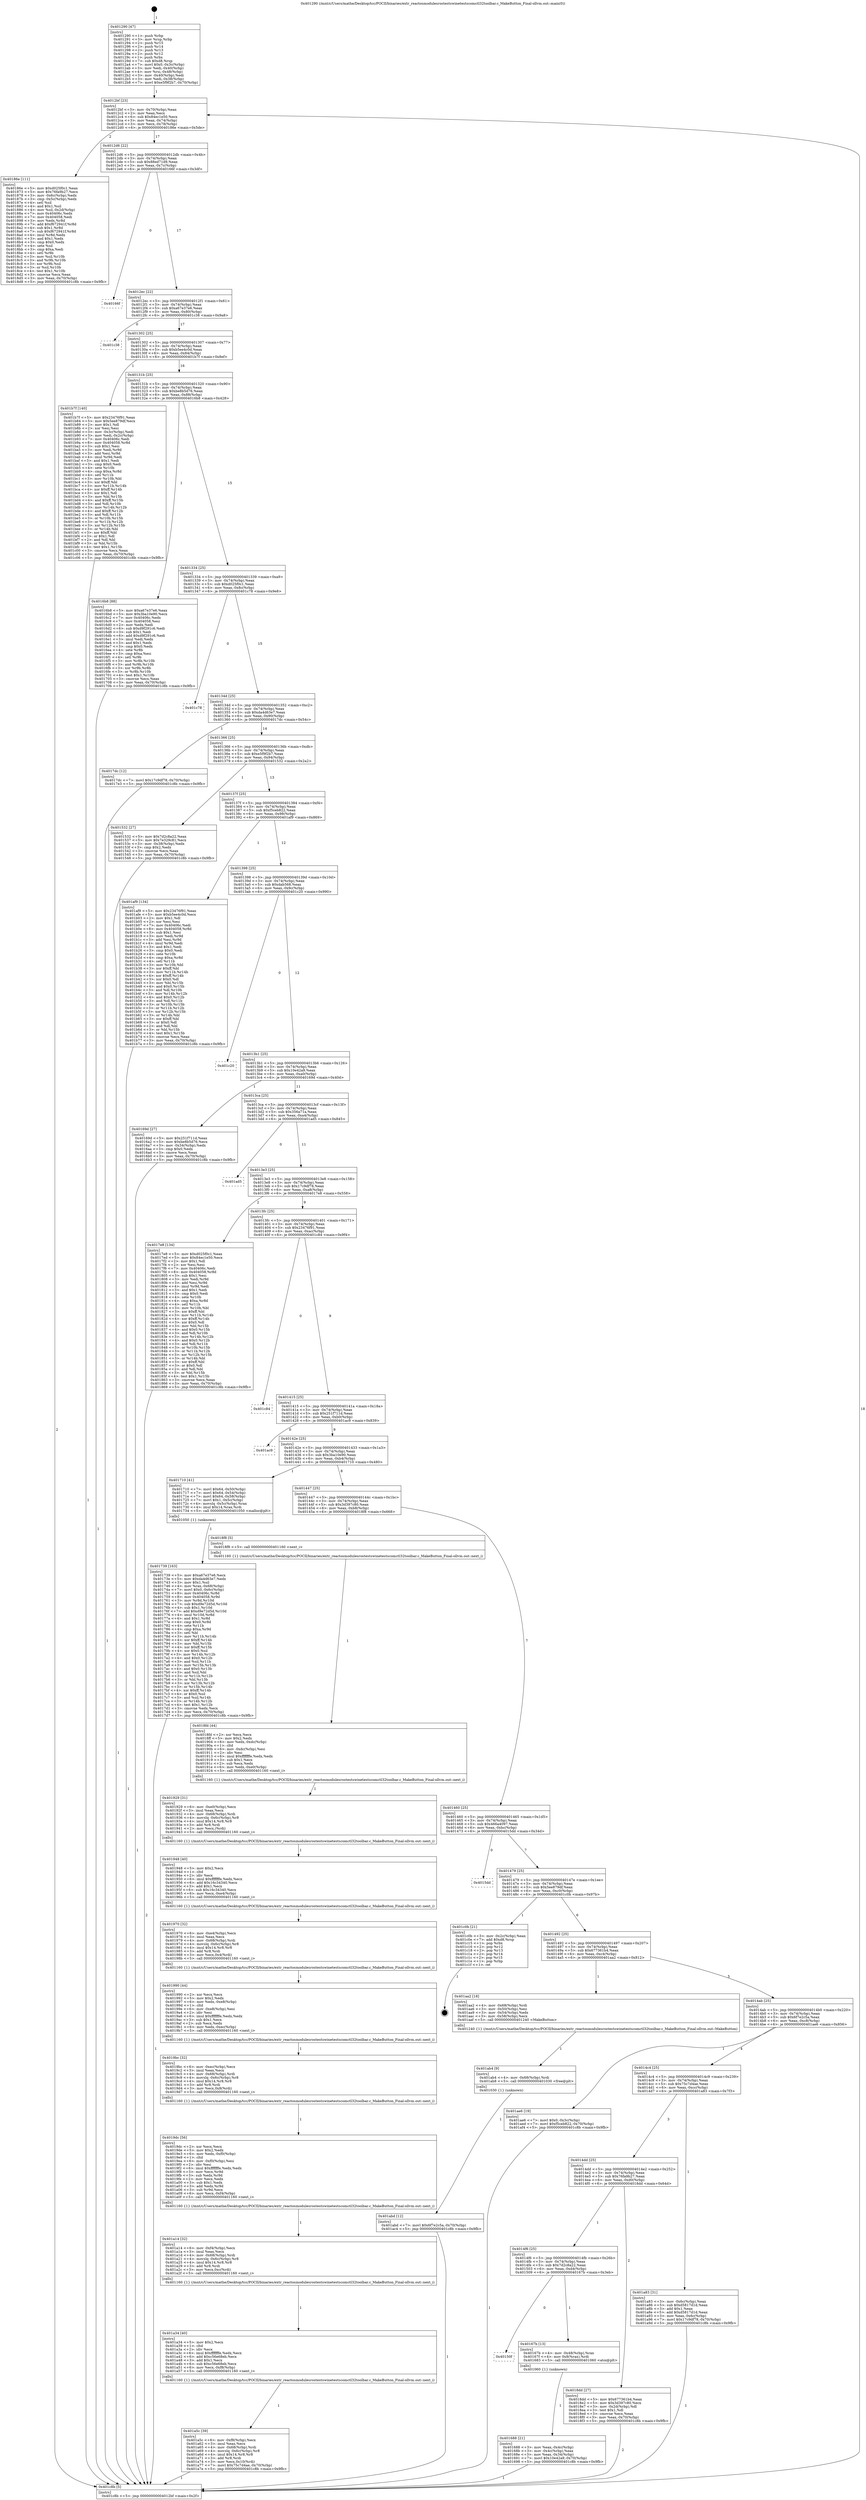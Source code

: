 digraph "0x401290" {
  label = "0x401290 (/mnt/c/Users/mathe/Desktop/tcc/POCII/binaries/extr_reactosmodulesrostestswinetestscomctl32toolbar.c_MakeButton_Final-ollvm.out::main(0))"
  labelloc = "t"
  node[shape=record]

  Entry [label="",width=0.3,height=0.3,shape=circle,fillcolor=black,style=filled]
  "0x4012bf" [label="{
     0x4012bf [23]\l
     | [instrs]\l
     &nbsp;&nbsp;0x4012bf \<+3\>: mov -0x70(%rbp),%eax\l
     &nbsp;&nbsp;0x4012c2 \<+2\>: mov %eax,%ecx\l
     &nbsp;&nbsp;0x4012c4 \<+6\>: sub $0x84ec1e50,%ecx\l
     &nbsp;&nbsp;0x4012ca \<+3\>: mov %eax,-0x74(%rbp)\l
     &nbsp;&nbsp;0x4012cd \<+3\>: mov %ecx,-0x78(%rbp)\l
     &nbsp;&nbsp;0x4012d0 \<+6\>: je 000000000040186e \<main+0x5de\>\l
  }"]
  "0x40186e" [label="{
     0x40186e [111]\l
     | [instrs]\l
     &nbsp;&nbsp;0x40186e \<+5\>: mov $0xd025f0c1,%eax\l
     &nbsp;&nbsp;0x401873 \<+5\>: mov $0x76fa9b27,%ecx\l
     &nbsp;&nbsp;0x401878 \<+3\>: mov -0x6c(%rbp),%edx\l
     &nbsp;&nbsp;0x40187b \<+3\>: cmp -0x5c(%rbp),%edx\l
     &nbsp;&nbsp;0x40187e \<+4\>: setl %sil\l
     &nbsp;&nbsp;0x401882 \<+4\>: and $0x1,%sil\l
     &nbsp;&nbsp;0x401886 \<+4\>: mov %sil,-0x2d(%rbp)\l
     &nbsp;&nbsp;0x40188a \<+7\>: mov 0x40406c,%edx\l
     &nbsp;&nbsp;0x401891 \<+7\>: mov 0x404058,%edi\l
     &nbsp;&nbsp;0x401898 \<+3\>: mov %edx,%r8d\l
     &nbsp;&nbsp;0x40189b \<+7\>: add $0xf672941f,%r8d\l
     &nbsp;&nbsp;0x4018a2 \<+4\>: sub $0x1,%r8d\l
     &nbsp;&nbsp;0x4018a6 \<+7\>: sub $0xf672941f,%r8d\l
     &nbsp;&nbsp;0x4018ad \<+4\>: imul %r8d,%edx\l
     &nbsp;&nbsp;0x4018b1 \<+3\>: and $0x1,%edx\l
     &nbsp;&nbsp;0x4018b4 \<+3\>: cmp $0x0,%edx\l
     &nbsp;&nbsp;0x4018b7 \<+4\>: sete %sil\l
     &nbsp;&nbsp;0x4018bb \<+3\>: cmp $0xa,%edi\l
     &nbsp;&nbsp;0x4018be \<+4\>: setl %r9b\l
     &nbsp;&nbsp;0x4018c2 \<+3\>: mov %sil,%r10b\l
     &nbsp;&nbsp;0x4018c5 \<+3\>: and %r9b,%r10b\l
     &nbsp;&nbsp;0x4018c8 \<+3\>: xor %r9b,%sil\l
     &nbsp;&nbsp;0x4018cb \<+3\>: or %sil,%r10b\l
     &nbsp;&nbsp;0x4018ce \<+4\>: test $0x1,%r10b\l
     &nbsp;&nbsp;0x4018d2 \<+3\>: cmovne %ecx,%eax\l
     &nbsp;&nbsp;0x4018d5 \<+3\>: mov %eax,-0x70(%rbp)\l
     &nbsp;&nbsp;0x4018d8 \<+5\>: jmp 0000000000401c8b \<main+0x9fb\>\l
  }"]
  "0x4012d6" [label="{
     0x4012d6 [22]\l
     | [instrs]\l
     &nbsp;&nbsp;0x4012d6 \<+5\>: jmp 00000000004012db \<main+0x4b\>\l
     &nbsp;&nbsp;0x4012db \<+3\>: mov -0x74(%rbp),%eax\l
     &nbsp;&nbsp;0x4012de \<+5\>: sub $0x88ed71d9,%eax\l
     &nbsp;&nbsp;0x4012e3 \<+3\>: mov %eax,-0x7c(%rbp)\l
     &nbsp;&nbsp;0x4012e6 \<+6\>: je 000000000040166f \<main+0x3df\>\l
  }"]
  Exit [label="",width=0.3,height=0.3,shape=circle,fillcolor=black,style=filled,peripheries=2]
  "0x40166f" [label="{
     0x40166f\l
  }", style=dashed]
  "0x4012ec" [label="{
     0x4012ec [22]\l
     | [instrs]\l
     &nbsp;&nbsp;0x4012ec \<+5\>: jmp 00000000004012f1 \<main+0x61\>\l
     &nbsp;&nbsp;0x4012f1 \<+3\>: mov -0x74(%rbp),%eax\l
     &nbsp;&nbsp;0x4012f4 \<+5\>: sub $0xa67e37e6,%eax\l
     &nbsp;&nbsp;0x4012f9 \<+3\>: mov %eax,-0x80(%rbp)\l
     &nbsp;&nbsp;0x4012fc \<+6\>: je 0000000000401c38 \<main+0x9a8\>\l
  }"]
  "0x401abd" [label="{
     0x401abd [12]\l
     | [instrs]\l
     &nbsp;&nbsp;0x401abd \<+7\>: movl $0x6f7e2c5a,-0x70(%rbp)\l
     &nbsp;&nbsp;0x401ac4 \<+5\>: jmp 0000000000401c8b \<main+0x9fb\>\l
  }"]
  "0x401c38" [label="{
     0x401c38\l
  }", style=dashed]
  "0x401302" [label="{
     0x401302 [25]\l
     | [instrs]\l
     &nbsp;&nbsp;0x401302 \<+5\>: jmp 0000000000401307 \<main+0x77\>\l
     &nbsp;&nbsp;0x401307 \<+3\>: mov -0x74(%rbp),%eax\l
     &nbsp;&nbsp;0x40130a \<+5\>: sub $0xb5ee4c0d,%eax\l
     &nbsp;&nbsp;0x40130f \<+6\>: mov %eax,-0x84(%rbp)\l
     &nbsp;&nbsp;0x401315 \<+6\>: je 0000000000401b7f \<main+0x8ef\>\l
  }"]
  "0x401ab4" [label="{
     0x401ab4 [9]\l
     | [instrs]\l
     &nbsp;&nbsp;0x401ab4 \<+4\>: mov -0x68(%rbp),%rdi\l
     &nbsp;&nbsp;0x401ab8 \<+5\>: call 0000000000401030 \<free@plt\>\l
     | [calls]\l
     &nbsp;&nbsp;0x401030 \{1\} (unknown)\l
  }"]
  "0x401b7f" [label="{
     0x401b7f [140]\l
     | [instrs]\l
     &nbsp;&nbsp;0x401b7f \<+5\>: mov $0x23476f91,%eax\l
     &nbsp;&nbsp;0x401b84 \<+5\>: mov $0x5ee879df,%ecx\l
     &nbsp;&nbsp;0x401b89 \<+2\>: mov $0x1,%dl\l
     &nbsp;&nbsp;0x401b8b \<+2\>: xor %esi,%esi\l
     &nbsp;&nbsp;0x401b8d \<+3\>: mov -0x3c(%rbp),%edi\l
     &nbsp;&nbsp;0x401b90 \<+3\>: mov %edi,-0x2c(%rbp)\l
     &nbsp;&nbsp;0x401b93 \<+7\>: mov 0x40406c,%edi\l
     &nbsp;&nbsp;0x401b9a \<+8\>: mov 0x404058,%r8d\l
     &nbsp;&nbsp;0x401ba2 \<+3\>: sub $0x1,%esi\l
     &nbsp;&nbsp;0x401ba5 \<+3\>: mov %edi,%r9d\l
     &nbsp;&nbsp;0x401ba8 \<+3\>: add %esi,%r9d\l
     &nbsp;&nbsp;0x401bab \<+4\>: imul %r9d,%edi\l
     &nbsp;&nbsp;0x401baf \<+3\>: and $0x1,%edi\l
     &nbsp;&nbsp;0x401bb2 \<+3\>: cmp $0x0,%edi\l
     &nbsp;&nbsp;0x401bb5 \<+4\>: sete %r10b\l
     &nbsp;&nbsp;0x401bb9 \<+4\>: cmp $0xa,%r8d\l
     &nbsp;&nbsp;0x401bbd \<+4\>: setl %r11b\l
     &nbsp;&nbsp;0x401bc1 \<+3\>: mov %r10b,%bl\l
     &nbsp;&nbsp;0x401bc4 \<+3\>: xor $0xff,%bl\l
     &nbsp;&nbsp;0x401bc7 \<+3\>: mov %r11b,%r14b\l
     &nbsp;&nbsp;0x401bca \<+4\>: xor $0xff,%r14b\l
     &nbsp;&nbsp;0x401bce \<+3\>: xor $0x1,%dl\l
     &nbsp;&nbsp;0x401bd1 \<+3\>: mov %bl,%r15b\l
     &nbsp;&nbsp;0x401bd4 \<+4\>: and $0xff,%r15b\l
     &nbsp;&nbsp;0x401bd8 \<+3\>: and %dl,%r10b\l
     &nbsp;&nbsp;0x401bdb \<+3\>: mov %r14b,%r12b\l
     &nbsp;&nbsp;0x401bde \<+4\>: and $0xff,%r12b\l
     &nbsp;&nbsp;0x401be2 \<+3\>: and %dl,%r11b\l
     &nbsp;&nbsp;0x401be5 \<+3\>: or %r10b,%r15b\l
     &nbsp;&nbsp;0x401be8 \<+3\>: or %r11b,%r12b\l
     &nbsp;&nbsp;0x401beb \<+3\>: xor %r12b,%r15b\l
     &nbsp;&nbsp;0x401bee \<+3\>: or %r14b,%bl\l
     &nbsp;&nbsp;0x401bf1 \<+3\>: xor $0xff,%bl\l
     &nbsp;&nbsp;0x401bf4 \<+3\>: or $0x1,%dl\l
     &nbsp;&nbsp;0x401bf7 \<+2\>: and %dl,%bl\l
     &nbsp;&nbsp;0x401bf9 \<+3\>: or %bl,%r15b\l
     &nbsp;&nbsp;0x401bfc \<+4\>: test $0x1,%r15b\l
     &nbsp;&nbsp;0x401c00 \<+3\>: cmovne %ecx,%eax\l
     &nbsp;&nbsp;0x401c03 \<+3\>: mov %eax,-0x70(%rbp)\l
     &nbsp;&nbsp;0x401c06 \<+5\>: jmp 0000000000401c8b \<main+0x9fb\>\l
  }"]
  "0x40131b" [label="{
     0x40131b [25]\l
     | [instrs]\l
     &nbsp;&nbsp;0x40131b \<+5\>: jmp 0000000000401320 \<main+0x90\>\l
     &nbsp;&nbsp;0x401320 \<+3\>: mov -0x74(%rbp),%eax\l
     &nbsp;&nbsp;0x401323 \<+5\>: sub $0xbe8b5d76,%eax\l
     &nbsp;&nbsp;0x401328 \<+6\>: mov %eax,-0x88(%rbp)\l
     &nbsp;&nbsp;0x40132e \<+6\>: je 00000000004016b8 \<main+0x428\>\l
  }"]
  "0x401a5c" [label="{
     0x401a5c [39]\l
     | [instrs]\l
     &nbsp;&nbsp;0x401a5c \<+6\>: mov -0xf8(%rbp),%ecx\l
     &nbsp;&nbsp;0x401a62 \<+3\>: imul %eax,%ecx\l
     &nbsp;&nbsp;0x401a65 \<+4\>: mov -0x68(%rbp),%rdi\l
     &nbsp;&nbsp;0x401a69 \<+4\>: movslq -0x6c(%rbp),%r8\l
     &nbsp;&nbsp;0x401a6d \<+4\>: imul $0x14,%r8,%r8\l
     &nbsp;&nbsp;0x401a71 \<+3\>: add %r8,%rdi\l
     &nbsp;&nbsp;0x401a74 \<+3\>: mov %ecx,0x10(%rdi)\l
     &nbsp;&nbsp;0x401a77 \<+7\>: movl $0x75c7d4ae,-0x70(%rbp)\l
     &nbsp;&nbsp;0x401a7e \<+5\>: jmp 0000000000401c8b \<main+0x9fb\>\l
  }"]
  "0x4016b8" [label="{
     0x4016b8 [88]\l
     | [instrs]\l
     &nbsp;&nbsp;0x4016b8 \<+5\>: mov $0xa67e37e6,%eax\l
     &nbsp;&nbsp;0x4016bd \<+5\>: mov $0x3ba10e90,%ecx\l
     &nbsp;&nbsp;0x4016c2 \<+7\>: mov 0x40406c,%edx\l
     &nbsp;&nbsp;0x4016c9 \<+7\>: mov 0x404058,%esi\l
     &nbsp;&nbsp;0x4016d0 \<+2\>: mov %edx,%edi\l
     &nbsp;&nbsp;0x4016d2 \<+6\>: sub $0xd9f291c6,%edi\l
     &nbsp;&nbsp;0x4016d8 \<+3\>: sub $0x1,%edi\l
     &nbsp;&nbsp;0x4016db \<+6\>: add $0xd9f291c6,%edi\l
     &nbsp;&nbsp;0x4016e1 \<+3\>: imul %edi,%edx\l
     &nbsp;&nbsp;0x4016e4 \<+3\>: and $0x1,%edx\l
     &nbsp;&nbsp;0x4016e7 \<+3\>: cmp $0x0,%edx\l
     &nbsp;&nbsp;0x4016ea \<+4\>: sete %r8b\l
     &nbsp;&nbsp;0x4016ee \<+3\>: cmp $0xa,%esi\l
     &nbsp;&nbsp;0x4016f1 \<+4\>: setl %r9b\l
     &nbsp;&nbsp;0x4016f5 \<+3\>: mov %r8b,%r10b\l
     &nbsp;&nbsp;0x4016f8 \<+3\>: and %r9b,%r10b\l
     &nbsp;&nbsp;0x4016fb \<+3\>: xor %r9b,%r8b\l
     &nbsp;&nbsp;0x4016fe \<+3\>: or %r8b,%r10b\l
     &nbsp;&nbsp;0x401701 \<+4\>: test $0x1,%r10b\l
     &nbsp;&nbsp;0x401705 \<+3\>: cmovne %ecx,%eax\l
     &nbsp;&nbsp;0x401708 \<+3\>: mov %eax,-0x70(%rbp)\l
     &nbsp;&nbsp;0x40170b \<+5\>: jmp 0000000000401c8b \<main+0x9fb\>\l
  }"]
  "0x401334" [label="{
     0x401334 [25]\l
     | [instrs]\l
     &nbsp;&nbsp;0x401334 \<+5\>: jmp 0000000000401339 \<main+0xa9\>\l
     &nbsp;&nbsp;0x401339 \<+3\>: mov -0x74(%rbp),%eax\l
     &nbsp;&nbsp;0x40133c \<+5\>: sub $0xd025f0c1,%eax\l
     &nbsp;&nbsp;0x401341 \<+6\>: mov %eax,-0x8c(%rbp)\l
     &nbsp;&nbsp;0x401347 \<+6\>: je 0000000000401c78 \<main+0x9e8\>\l
  }"]
  "0x401a34" [label="{
     0x401a34 [40]\l
     | [instrs]\l
     &nbsp;&nbsp;0x401a34 \<+5\>: mov $0x2,%ecx\l
     &nbsp;&nbsp;0x401a39 \<+1\>: cltd\l
     &nbsp;&nbsp;0x401a3a \<+2\>: idiv %ecx\l
     &nbsp;&nbsp;0x401a3c \<+6\>: imul $0xfffffffe,%edx,%ecx\l
     &nbsp;&nbsp;0x401a42 \<+6\>: add $0xc56e68eb,%ecx\l
     &nbsp;&nbsp;0x401a48 \<+3\>: add $0x1,%ecx\l
     &nbsp;&nbsp;0x401a4b \<+6\>: sub $0xc56e68eb,%ecx\l
     &nbsp;&nbsp;0x401a51 \<+6\>: mov %ecx,-0xf8(%rbp)\l
     &nbsp;&nbsp;0x401a57 \<+5\>: call 0000000000401160 \<next_i\>\l
     | [calls]\l
     &nbsp;&nbsp;0x401160 \{1\} (/mnt/c/Users/mathe/Desktop/tcc/POCII/binaries/extr_reactosmodulesrostestswinetestscomctl32toolbar.c_MakeButton_Final-ollvm.out::next_i)\l
  }"]
  "0x401c78" [label="{
     0x401c78\l
  }", style=dashed]
  "0x40134d" [label="{
     0x40134d [25]\l
     | [instrs]\l
     &nbsp;&nbsp;0x40134d \<+5\>: jmp 0000000000401352 \<main+0xc2\>\l
     &nbsp;&nbsp;0x401352 \<+3\>: mov -0x74(%rbp),%eax\l
     &nbsp;&nbsp;0x401355 \<+5\>: sub $0xda4d63e7,%eax\l
     &nbsp;&nbsp;0x40135a \<+6\>: mov %eax,-0x90(%rbp)\l
     &nbsp;&nbsp;0x401360 \<+6\>: je 00000000004017dc \<main+0x54c\>\l
  }"]
  "0x401a14" [label="{
     0x401a14 [32]\l
     | [instrs]\l
     &nbsp;&nbsp;0x401a14 \<+6\>: mov -0xf4(%rbp),%ecx\l
     &nbsp;&nbsp;0x401a1a \<+3\>: imul %eax,%ecx\l
     &nbsp;&nbsp;0x401a1d \<+4\>: mov -0x68(%rbp),%rdi\l
     &nbsp;&nbsp;0x401a21 \<+4\>: movslq -0x6c(%rbp),%r8\l
     &nbsp;&nbsp;0x401a25 \<+4\>: imul $0x14,%r8,%r8\l
     &nbsp;&nbsp;0x401a29 \<+3\>: add %r8,%rdi\l
     &nbsp;&nbsp;0x401a2c \<+3\>: mov %ecx,0xc(%rdi)\l
     &nbsp;&nbsp;0x401a2f \<+5\>: call 0000000000401160 \<next_i\>\l
     | [calls]\l
     &nbsp;&nbsp;0x401160 \{1\} (/mnt/c/Users/mathe/Desktop/tcc/POCII/binaries/extr_reactosmodulesrostestswinetestscomctl32toolbar.c_MakeButton_Final-ollvm.out::next_i)\l
  }"]
  "0x4017dc" [label="{
     0x4017dc [12]\l
     | [instrs]\l
     &nbsp;&nbsp;0x4017dc \<+7\>: movl $0x17c9df78,-0x70(%rbp)\l
     &nbsp;&nbsp;0x4017e3 \<+5\>: jmp 0000000000401c8b \<main+0x9fb\>\l
  }"]
  "0x401366" [label="{
     0x401366 [25]\l
     | [instrs]\l
     &nbsp;&nbsp;0x401366 \<+5\>: jmp 000000000040136b \<main+0xdb\>\l
     &nbsp;&nbsp;0x40136b \<+3\>: mov -0x74(%rbp),%eax\l
     &nbsp;&nbsp;0x40136e \<+5\>: sub $0xe5f9f2b7,%eax\l
     &nbsp;&nbsp;0x401373 \<+6\>: mov %eax,-0x94(%rbp)\l
     &nbsp;&nbsp;0x401379 \<+6\>: je 0000000000401532 \<main+0x2a2\>\l
  }"]
  "0x4019dc" [label="{
     0x4019dc [56]\l
     | [instrs]\l
     &nbsp;&nbsp;0x4019dc \<+2\>: xor %ecx,%ecx\l
     &nbsp;&nbsp;0x4019de \<+5\>: mov $0x2,%edx\l
     &nbsp;&nbsp;0x4019e3 \<+6\>: mov %edx,-0xf0(%rbp)\l
     &nbsp;&nbsp;0x4019e9 \<+1\>: cltd\l
     &nbsp;&nbsp;0x4019ea \<+6\>: mov -0xf0(%rbp),%esi\l
     &nbsp;&nbsp;0x4019f0 \<+2\>: idiv %esi\l
     &nbsp;&nbsp;0x4019f2 \<+6\>: imul $0xfffffffe,%edx,%edx\l
     &nbsp;&nbsp;0x4019f8 \<+3\>: mov %ecx,%r9d\l
     &nbsp;&nbsp;0x4019fb \<+3\>: sub %edx,%r9d\l
     &nbsp;&nbsp;0x4019fe \<+2\>: mov %ecx,%edx\l
     &nbsp;&nbsp;0x401a00 \<+3\>: sub $0x1,%edx\l
     &nbsp;&nbsp;0x401a03 \<+3\>: add %edx,%r9d\l
     &nbsp;&nbsp;0x401a06 \<+3\>: sub %r9d,%ecx\l
     &nbsp;&nbsp;0x401a09 \<+6\>: mov %ecx,-0xf4(%rbp)\l
     &nbsp;&nbsp;0x401a0f \<+5\>: call 0000000000401160 \<next_i\>\l
     | [calls]\l
     &nbsp;&nbsp;0x401160 \{1\} (/mnt/c/Users/mathe/Desktop/tcc/POCII/binaries/extr_reactosmodulesrostestswinetestscomctl32toolbar.c_MakeButton_Final-ollvm.out::next_i)\l
  }"]
  "0x401532" [label="{
     0x401532 [27]\l
     | [instrs]\l
     &nbsp;&nbsp;0x401532 \<+5\>: mov $0x7d2c8a22,%eax\l
     &nbsp;&nbsp;0x401537 \<+5\>: mov $0x7e329c81,%ecx\l
     &nbsp;&nbsp;0x40153c \<+3\>: mov -0x38(%rbp),%edx\l
     &nbsp;&nbsp;0x40153f \<+3\>: cmp $0x2,%edx\l
     &nbsp;&nbsp;0x401542 \<+3\>: cmovne %ecx,%eax\l
     &nbsp;&nbsp;0x401545 \<+3\>: mov %eax,-0x70(%rbp)\l
     &nbsp;&nbsp;0x401548 \<+5\>: jmp 0000000000401c8b \<main+0x9fb\>\l
  }"]
  "0x40137f" [label="{
     0x40137f [25]\l
     | [instrs]\l
     &nbsp;&nbsp;0x40137f \<+5\>: jmp 0000000000401384 \<main+0xf4\>\l
     &nbsp;&nbsp;0x401384 \<+3\>: mov -0x74(%rbp),%eax\l
     &nbsp;&nbsp;0x401387 \<+5\>: sub $0xf5ceb822,%eax\l
     &nbsp;&nbsp;0x40138c \<+6\>: mov %eax,-0x98(%rbp)\l
     &nbsp;&nbsp;0x401392 \<+6\>: je 0000000000401af9 \<main+0x869\>\l
  }"]
  "0x401c8b" [label="{
     0x401c8b [5]\l
     | [instrs]\l
     &nbsp;&nbsp;0x401c8b \<+5\>: jmp 00000000004012bf \<main+0x2f\>\l
  }"]
  "0x401290" [label="{
     0x401290 [47]\l
     | [instrs]\l
     &nbsp;&nbsp;0x401290 \<+1\>: push %rbp\l
     &nbsp;&nbsp;0x401291 \<+3\>: mov %rsp,%rbp\l
     &nbsp;&nbsp;0x401294 \<+2\>: push %r15\l
     &nbsp;&nbsp;0x401296 \<+2\>: push %r14\l
     &nbsp;&nbsp;0x401298 \<+2\>: push %r13\l
     &nbsp;&nbsp;0x40129a \<+2\>: push %r12\l
     &nbsp;&nbsp;0x40129c \<+1\>: push %rbx\l
     &nbsp;&nbsp;0x40129d \<+7\>: sub $0xd8,%rsp\l
     &nbsp;&nbsp;0x4012a4 \<+7\>: movl $0x0,-0x3c(%rbp)\l
     &nbsp;&nbsp;0x4012ab \<+3\>: mov %edi,-0x40(%rbp)\l
     &nbsp;&nbsp;0x4012ae \<+4\>: mov %rsi,-0x48(%rbp)\l
     &nbsp;&nbsp;0x4012b2 \<+3\>: mov -0x40(%rbp),%edi\l
     &nbsp;&nbsp;0x4012b5 \<+3\>: mov %edi,-0x38(%rbp)\l
     &nbsp;&nbsp;0x4012b8 \<+7\>: movl $0xe5f9f2b7,-0x70(%rbp)\l
  }"]
  "0x4019bc" [label="{
     0x4019bc [32]\l
     | [instrs]\l
     &nbsp;&nbsp;0x4019bc \<+6\>: mov -0xec(%rbp),%ecx\l
     &nbsp;&nbsp;0x4019c2 \<+3\>: imul %eax,%ecx\l
     &nbsp;&nbsp;0x4019c5 \<+4\>: mov -0x68(%rbp),%rdi\l
     &nbsp;&nbsp;0x4019c9 \<+4\>: movslq -0x6c(%rbp),%r8\l
     &nbsp;&nbsp;0x4019cd \<+4\>: imul $0x14,%r8,%r8\l
     &nbsp;&nbsp;0x4019d1 \<+3\>: add %r8,%rdi\l
     &nbsp;&nbsp;0x4019d4 \<+3\>: mov %ecx,0x8(%rdi)\l
     &nbsp;&nbsp;0x4019d7 \<+5\>: call 0000000000401160 \<next_i\>\l
     | [calls]\l
     &nbsp;&nbsp;0x401160 \{1\} (/mnt/c/Users/mathe/Desktop/tcc/POCII/binaries/extr_reactosmodulesrostestswinetestscomctl32toolbar.c_MakeButton_Final-ollvm.out::next_i)\l
  }"]
  "0x401af9" [label="{
     0x401af9 [134]\l
     | [instrs]\l
     &nbsp;&nbsp;0x401af9 \<+5\>: mov $0x23476f91,%eax\l
     &nbsp;&nbsp;0x401afe \<+5\>: mov $0xb5ee4c0d,%ecx\l
     &nbsp;&nbsp;0x401b03 \<+2\>: mov $0x1,%dl\l
     &nbsp;&nbsp;0x401b05 \<+2\>: xor %esi,%esi\l
     &nbsp;&nbsp;0x401b07 \<+7\>: mov 0x40406c,%edi\l
     &nbsp;&nbsp;0x401b0e \<+8\>: mov 0x404058,%r8d\l
     &nbsp;&nbsp;0x401b16 \<+3\>: sub $0x1,%esi\l
     &nbsp;&nbsp;0x401b19 \<+3\>: mov %edi,%r9d\l
     &nbsp;&nbsp;0x401b1c \<+3\>: add %esi,%r9d\l
     &nbsp;&nbsp;0x401b1f \<+4\>: imul %r9d,%edi\l
     &nbsp;&nbsp;0x401b23 \<+3\>: and $0x1,%edi\l
     &nbsp;&nbsp;0x401b26 \<+3\>: cmp $0x0,%edi\l
     &nbsp;&nbsp;0x401b29 \<+4\>: sete %r10b\l
     &nbsp;&nbsp;0x401b2d \<+4\>: cmp $0xa,%r8d\l
     &nbsp;&nbsp;0x401b31 \<+4\>: setl %r11b\l
     &nbsp;&nbsp;0x401b35 \<+3\>: mov %r10b,%bl\l
     &nbsp;&nbsp;0x401b38 \<+3\>: xor $0xff,%bl\l
     &nbsp;&nbsp;0x401b3b \<+3\>: mov %r11b,%r14b\l
     &nbsp;&nbsp;0x401b3e \<+4\>: xor $0xff,%r14b\l
     &nbsp;&nbsp;0x401b42 \<+3\>: xor $0x0,%dl\l
     &nbsp;&nbsp;0x401b45 \<+3\>: mov %bl,%r15b\l
     &nbsp;&nbsp;0x401b48 \<+4\>: and $0x0,%r15b\l
     &nbsp;&nbsp;0x401b4c \<+3\>: and %dl,%r10b\l
     &nbsp;&nbsp;0x401b4f \<+3\>: mov %r14b,%r12b\l
     &nbsp;&nbsp;0x401b52 \<+4\>: and $0x0,%r12b\l
     &nbsp;&nbsp;0x401b56 \<+3\>: and %dl,%r11b\l
     &nbsp;&nbsp;0x401b59 \<+3\>: or %r10b,%r15b\l
     &nbsp;&nbsp;0x401b5c \<+3\>: or %r11b,%r12b\l
     &nbsp;&nbsp;0x401b5f \<+3\>: xor %r12b,%r15b\l
     &nbsp;&nbsp;0x401b62 \<+3\>: or %r14b,%bl\l
     &nbsp;&nbsp;0x401b65 \<+3\>: xor $0xff,%bl\l
     &nbsp;&nbsp;0x401b68 \<+3\>: or $0x0,%dl\l
     &nbsp;&nbsp;0x401b6b \<+2\>: and %dl,%bl\l
     &nbsp;&nbsp;0x401b6d \<+3\>: or %bl,%r15b\l
     &nbsp;&nbsp;0x401b70 \<+4\>: test $0x1,%r15b\l
     &nbsp;&nbsp;0x401b74 \<+3\>: cmovne %ecx,%eax\l
     &nbsp;&nbsp;0x401b77 \<+3\>: mov %eax,-0x70(%rbp)\l
     &nbsp;&nbsp;0x401b7a \<+5\>: jmp 0000000000401c8b \<main+0x9fb\>\l
  }"]
  "0x401398" [label="{
     0x401398 [25]\l
     | [instrs]\l
     &nbsp;&nbsp;0x401398 \<+5\>: jmp 000000000040139d \<main+0x10d\>\l
     &nbsp;&nbsp;0x40139d \<+3\>: mov -0x74(%rbp),%eax\l
     &nbsp;&nbsp;0x4013a0 \<+5\>: sub $0xdab568,%eax\l
     &nbsp;&nbsp;0x4013a5 \<+6\>: mov %eax,-0x9c(%rbp)\l
     &nbsp;&nbsp;0x4013ab \<+6\>: je 0000000000401c20 \<main+0x990\>\l
  }"]
  "0x401990" [label="{
     0x401990 [44]\l
     | [instrs]\l
     &nbsp;&nbsp;0x401990 \<+2\>: xor %ecx,%ecx\l
     &nbsp;&nbsp;0x401992 \<+5\>: mov $0x2,%edx\l
     &nbsp;&nbsp;0x401997 \<+6\>: mov %edx,-0xe8(%rbp)\l
     &nbsp;&nbsp;0x40199d \<+1\>: cltd\l
     &nbsp;&nbsp;0x40199e \<+6\>: mov -0xe8(%rbp),%esi\l
     &nbsp;&nbsp;0x4019a4 \<+2\>: idiv %esi\l
     &nbsp;&nbsp;0x4019a6 \<+6\>: imul $0xfffffffe,%edx,%edx\l
     &nbsp;&nbsp;0x4019ac \<+3\>: sub $0x1,%ecx\l
     &nbsp;&nbsp;0x4019af \<+2\>: sub %ecx,%edx\l
     &nbsp;&nbsp;0x4019b1 \<+6\>: mov %edx,-0xec(%rbp)\l
     &nbsp;&nbsp;0x4019b7 \<+5\>: call 0000000000401160 \<next_i\>\l
     | [calls]\l
     &nbsp;&nbsp;0x401160 \{1\} (/mnt/c/Users/mathe/Desktop/tcc/POCII/binaries/extr_reactosmodulesrostestswinetestscomctl32toolbar.c_MakeButton_Final-ollvm.out::next_i)\l
  }"]
  "0x401c20" [label="{
     0x401c20\l
  }", style=dashed]
  "0x4013b1" [label="{
     0x4013b1 [25]\l
     | [instrs]\l
     &nbsp;&nbsp;0x4013b1 \<+5\>: jmp 00000000004013b6 \<main+0x126\>\l
     &nbsp;&nbsp;0x4013b6 \<+3\>: mov -0x74(%rbp),%eax\l
     &nbsp;&nbsp;0x4013b9 \<+5\>: sub $0x10e42a9,%eax\l
     &nbsp;&nbsp;0x4013be \<+6\>: mov %eax,-0xa0(%rbp)\l
     &nbsp;&nbsp;0x4013c4 \<+6\>: je 000000000040169d \<main+0x40d\>\l
  }"]
  "0x401970" [label="{
     0x401970 [32]\l
     | [instrs]\l
     &nbsp;&nbsp;0x401970 \<+6\>: mov -0xe4(%rbp),%ecx\l
     &nbsp;&nbsp;0x401976 \<+3\>: imul %eax,%ecx\l
     &nbsp;&nbsp;0x401979 \<+4\>: mov -0x68(%rbp),%rdi\l
     &nbsp;&nbsp;0x40197d \<+4\>: movslq -0x6c(%rbp),%r8\l
     &nbsp;&nbsp;0x401981 \<+4\>: imul $0x14,%r8,%r8\l
     &nbsp;&nbsp;0x401985 \<+3\>: add %r8,%rdi\l
     &nbsp;&nbsp;0x401988 \<+3\>: mov %ecx,0x4(%rdi)\l
     &nbsp;&nbsp;0x40198b \<+5\>: call 0000000000401160 \<next_i\>\l
     | [calls]\l
     &nbsp;&nbsp;0x401160 \{1\} (/mnt/c/Users/mathe/Desktop/tcc/POCII/binaries/extr_reactosmodulesrostestswinetestscomctl32toolbar.c_MakeButton_Final-ollvm.out::next_i)\l
  }"]
  "0x40169d" [label="{
     0x40169d [27]\l
     | [instrs]\l
     &nbsp;&nbsp;0x40169d \<+5\>: mov $0x251f711d,%eax\l
     &nbsp;&nbsp;0x4016a2 \<+5\>: mov $0xbe8b5d76,%ecx\l
     &nbsp;&nbsp;0x4016a7 \<+3\>: mov -0x34(%rbp),%edx\l
     &nbsp;&nbsp;0x4016aa \<+3\>: cmp $0x0,%edx\l
     &nbsp;&nbsp;0x4016ad \<+3\>: cmove %ecx,%eax\l
     &nbsp;&nbsp;0x4016b0 \<+3\>: mov %eax,-0x70(%rbp)\l
     &nbsp;&nbsp;0x4016b3 \<+5\>: jmp 0000000000401c8b \<main+0x9fb\>\l
  }"]
  "0x4013ca" [label="{
     0x4013ca [25]\l
     | [instrs]\l
     &nbsp;&nbsp;0x4013ca \<+5\>: jmp 00000000004013cf \<main+0x13f\>\l
     &nbsp;&nbsp;0x4013cf \<+3\>: mov -0x74(%rbp),%eax\l
     &nbsp;&nbsp;0x4013d2 \<+5\>: sub $0x356a71a,%eax\l
     &nbsp;&nbsp;0x4013d7 \<+6\>: mov %eax,-0xa4(%rbp)\l
     &nbsp;&nbsp;0x4013dd \<+6\>: je 0000000000401ad5 \<main+0x845\>\l
  }"]
  "0x401948" [label="{
     0x401948 [40]\l
     | [instrs]\l
     &nbsp;&nbsp;0x401948 \<+5\>: mov $0x2,%ecx\l
     &nbsp;&nbsp;0x40194d \<+1\>: cltd\l
     &nbsp;&nbsp;0x40194e \<+2\>: idiv %ecx\l
     &nbsp;&nbsp;0x401950 \<+6\>: imul $0xfffffffe,%edx,%ecx\l
     &nbsp;&nbsp;0x401956 \<+6\>: add $0x16c34340,%ecx\l
     &nbsp;&nbsp;0x40195c \<+3\>: add $0x1,%ecx\l
     &nbsp;&nbsp;0x40195f \<+6\>: sub $0x16c34340,%ecx\l
     &nbsp;&nbsp;0x401965 \<+6\>: mov %ecx,-0xe4(%rbp)\l
     &nbsp;&nbsp;0x40196b \<+5\>: call 0000000000401160 \<next_i\>\l
     | [calls]\l
     &nbsp;&nbsp;0x401160 \{1\} (/mnt/c/Users/mathe/Desktop/tcc/POCII/binaries/extr_reactosmodulesrostestswinetestscomctl32toolbar.c_MakeButton_Final-ollvm.out::next_i)\l
  }"]
  "0x401ad5" [label="{
     0x401ad5\l
  }", style=dashed]
  "0x4013e3" [label="{
     0x4013e3 [25]\l
     | [instrs]\l
     &nbsp;&nbsp;0x4013e3 \<+5\>: jmp 00000000004013e8 \<main+0x158\>\l
     &nbsp;&nbsp;0x4013e8 \<+3\>: mov -0x74(%rbp),%eax\l
     &nbsp;&nbsp;0x4013eb \<+5\>: sub $0x17c9df78,%eax\l
     &nbsp;&nbsp;0x4013f0 \<+6\>: mov %eax,-0xa8(%rbp)\l
     &nbsp;&nbsp;0x4013f6 \<+6\>: je 00000000004017e8 \<main+0x558\>\l
  }"]
  "0x401929" [label="{
     0x401929 [31]\l
     | [instrs]\l
     &nbsp;&nbsp;0x401929 \<+6\>: mov -0xe0(%rbp),%ecx\l
     &nbsp;&nbsp;0x40192f \<+3\>: imul %eax,%ecx\l
     &nbsp;&nbsp;0x401932 \<+4\>: mov -0x68(%rbp),%rdi\l
     &nbsp;&nbsp;0x401936 \<+4\>: movslq -0x6c(%rbp),%r8\l
     &nbsp;&nbsp;0x40193a \<+4\>: imul $0x14,%r8,%r8\l
     &nbsp;&nbsp;0x40193e \<+3\>: add %r8,%rdi\l
     &nbsp;&nbsp;0x401941 \<+2\>: mov %ecx,(%rdi)\l
     &nbsp;&nbsp;0x401943 \<+5\>: call 0000000000401160 \<next_i\>\l
     | [calls]\l
     &nbsp;&nbsp;0x401160 \{1\} (/mnt/c/Users/mathe/Desktop/tcc/POCII/binaries/extr_reactosmodulesrostestswinetestscomctl32toolbar.c_MakeButton_Final-ollvm.out::next_i)\l
  }"]
  "0x4017e8" [label="{
     0x4017e8 [134]\l
     | [instrs]\l
     &nbsp;&nbsp;0x4017e8 \<+5\>: mov $0xd025f0c1,%eax\l
     &nbsp;&nbsp;0x4017ed \<+5\>: mov $0x84ec1e50,%ecx\l
     &nbsp;&nbsp;0x4017f2 \<+2\>: mov $0x1,%dl\l
     &nbsp;&nbsp;0x4017f4 \<+2\>: xor %esi,%esi\l
     &nbsp;&nbsp;0x4017f6 \<+7\>: mov 0x40406c,%edi\l
     &nbsp;&nbsp;0x4017fd \<+8\>: mov 0x404058,%r8d\l
     &nbsp;&nbsp;0x401805 \<+3\>: sub $0x1,%esi\l
     &nbsp;&nbsp;0x401808 \<+3\>: mov %edi,%r9d\l
     &nbsp;&nbsp;0x40180b \<+3\>: add %esi,%r9d\l
     &nbsp;&nbsp;0x40180e \<+4\>: imul %r9d,%edi\l
     &nbsp;&nbsp;0x401812 \<+3\>: and $0x1,%edi\l
     &nbsp;&nbsp;0x401815 \<+3\>: cmp $0x0,%edi\l
     &nbsp;&nbsp;0x401818 \<+4\>: sete %r10b\l
     &nbsp;&nbsp;0x40181c \<+4\>: cmp $0xa,%r8d\l
     &nbsp;&nbsp;0x401820 \<+4\>: setl %r11b\l
     &nbsp;&nbsp;0x401824 \<+3\>: mov %r10b,%bl\l
     &nbsp;&nbsp;0x401827 \<+3\>: xor $0xff,%bl\l
     &nbsp;&nbsp;0x40182a \<+3\>: mov %r11b,%r14b\l
     &nbsp;&nbsp;0x40182d \<+4\>: xor $0xff,%r14b\l
     &nbsp;&nbsp;0x401831 \<+3\>: xor $0x0,%dl\l
     &nbsp;&nbsp;0x401834 \<+3\>: mov %bl,%r15b\l
     &nbsp;&nbsp;0x401837 \<+4\>: and $0x0,%r15b\l
     &nbsp;&nbsp;0x40183b \<+3\>: and %dl,%r10b\l
     &nbsp;&nbsp;0x40183e \<+3\>: mov %r14b,%r12b\l
     &nbsp;&nbsp;0x401841 \<+4\>: and $0x0,%r12b\l
     &nbsp;&nbsp;0x401845 \<+3\>: and %dl,%r11b\l
     &nbsp;&nbsp;0x401848 \<+3\>: or %r10b,%r15b\l
     &nbsp;&nbsp;0x40184b \<+3\>: or %r11b,%r12b\l
     &nbsp;&nbsp;0x40184e \<+3\>: xor %r12b,%r15b\l
     &nbsp;&nbsp;0x401851 \<+3\>: or %r14b,%bl\l
     &nbsp;&nbsp;0x401854 \<+3\>: xor $0xff,%bl\l
     &nbsp;&nbsp;0x401857 \<+3\>: or $0x0,%dl\l
     &nbsp;&nbsp;0x40185a \<+2\>: and %dl,%bl\l
     &nbsp;&nbsp;0x40185c \<+3\>: or %bl,%r15b\l
     &nbsp;&nbsp;0x40185f \<+4\>: test $0x1,%r15b\l
     &nbsp;&nbsp;0x401863 \<+3\>: cmovne %ecx,%eax\l
     &nbsp;&nbsp;0x401866 \<+3\>: mov %eax,-0x70(%rbp)\l
     &nbsp;&nbsp;0x401869 \<+5\>: jmp 0000000000401c8b \<main+0x9fb\>\l
  }"]
  "0x4013fc" [label="{
     0x4013fc [25]\l
     | [instrs]\l
     &nbsp;&nbsp;0x4013fc \<+5\>: jmp 0000000000401401 \<main+0x171\>\l
     &nbsp;&nbsp;0x401401 \<+3\>: mov -0x74(%rbp),%eax\l
     &nbsp;&nbsp;0x401404 \<+5\>: sub $0x23476f91,%eax\l
     &nbsp;&nbsp;0x401409 \<+6\>: mov %eax,-0xac(%rbp)\l
     &nbsp;&nbsp;0x40140f \<+6\>: je 0000000000401c84 \<main+0x9f4\>\l
  }"]
  "0x4018fd" [label="{
     0x4018fd [44]\l
     | [instrs]\l
     &nbsp;&nbsp;0x4018fd \<+2\>: xor %ecx,%ecx\l
     &nbsp;&nbsp;0x4018ff \<+5\>: mov $0x2,%edx\l
     &nbsp;&nbsp;0x401904 \<+6\>: mov %edx,-0xdc(%rbp)\l
     &nbsp;&nbsp;0x40190a \<+1\>: cltd\l
     &nbsp;&nbsp;0x40190b \<+6\>: mov -0xdc(%rbp),%esi\l
     &nbsp;&nbsp;0x401911 \<+2\>: idiv %esi\l
     &nbsp;&nbsp;0x401913 \<+6\>: imul $0xfffffffe,%edx,%edx\l
     &nbsp;&nbsp;0x401919 \<+3\>: sub $0x1,%ecx\l
     &nbsp;&nbsp;0x40191c \<+2\>: sub %ecx,%edx\l
     &nbsp;&nbsp;0x40191e \<+6\>: mov %edx,-0xe0(%rbp)\l
     &nbsp;&nbsp;0x401924 \<+5\>: call 0000000000401160 \<next_i\>\l
     | [calls]\l
     &nbsp;&nbsp;0x401160 \{1\} (/mnt/c/Users/mathe/Desktop/tcc/POCII/binaries/extr_reactosmodulesrostestswinetestscomctl32toolbar.c_MakeButton_Final-ollvm.out::next_i)\l
  }"]
  "0x401c84" [label="{
     0x401c84\l
  }", style=dashed]
  "0x401415" [label="{
     0x401415 [25]\l
     | [instrs]\l
     &nbsp;&nbsp;0x401415 \<+5\>: jmp 000000000040141a \<main+0x18a\>\l
     &nbsp;&nbsp;0x40141a \<+3\>: mov -0x74(%rbp),%eax\l
     &nbsp;&nbsp;0x40141d \<+5\>: sub $0x251f711d,%eax\l
     &nbsp;&nbsp;0x401422 \<+6\>: mov %eax,-0xb0(%rbp)\l
     &nbsp;&nbsp;0x401428 \<+6\>: je 0000000000401ac9 \<main+0x839\>\l
  }"]
  "0x401739" [label="{
     0x401739 [163]\l
     | [instrs]\l
     &nbsp;&nbsp;0x401739 \<+5\>: mov $0xa67e37e6,%ecx\l
     &nbsp;&nbsp;0x40173e \<+5\>: mov $0xda4d63e7,%edx\l
     &nbsp;&nbsp;0x401743 \<+3\>: mov $0x1,%sil\l
     &nbsp;&nbsp;0x401746 \<+4\>: mov %rax,-0x68(%rbp)\l
     &nbsp;&nbsp;0x40174a \<+7\>: movl $0x0,-0x6c(%rbp)\l
     &nbsp;&nbsp;0x401751 \<+8\>: mov 0x40406c,%r8d\l
     &nbsp;&nbsp;0x401759 \<+8\>: mov 0x404058,%r9d\l
     &nbsp;&nbsp;0x401761 \<+3\>: mov %r8d,%r10d\l
     &nbsp;&nbsp;0x401764 \<+7\>: sub $0xd9e72d5d,%r10d\l
     &nbsp;&nbsp;0x40176b \<+4\>: sub $0x1,%r10d\l
     &nbsp;&nbsp;0x40176f \<+7\>: add $0xd9e72d5d,%r10d\l
     &nbsp;&nbsp;0x401776 \<+4\>: imul %r10d,%r8d\l
     &nbsp;&nbsp;0x40177a \<+4\>: and $0x1,%r8d\l
     &nbsp;&nbsp;0x40177e \<+4\>: cmp $0x0,%r8d\l
     &nbsp;&nbsp;0x401782 \<+4\>: sete %r11b\l
     &nbsp;&nbsp;0x401786 \<+4\>: cmp $0xa,%r9d\l
     &nbsp;&nbsp;0x40178a \<+3\>: setl %bl\l
     &nbsp;&nbsp;0x40178d \<+3\>: mov %r11b,%r14b\l
     &nbsp;&nbsp;0x401790 \<+4\>: xor $0xff,%r14b\l
     &nbsp;&nbsp;0x401794 \<+3\>: mov %bl,%r15b\l
     &nbsp;&nbsp;0x401797 \<+4\>: xor $0xff,%r15b\l
     &nbsp;&nbsp;0x40179b \<+4\>: xor $0x0,%sil\l
     &nbsp;&nbsp;0x40179f \<+3\>: mov %r14b,%r12b\l
     &nbsp;&nbsp;0x4017a2 \<+4\>: and $0x0,%r12b\l
     &nbsp;&nbsp;0x4017a6 \<+3\>: and %sil,%r11b\l
     &nbsp;&nbsp;0x4017a9 \<+3\>: mov %r15b,%r13b\l
     &nbsp;&nbsp;0x4017ac \<+4\>: and $0x0,%r13b\l
     &nbsp;&nbsp;0x4017b0 \<+3\>: and %sil,%bl\l
     &nbsp;&nbsp;0x4017b3 \<+3\>: or %r11b,%r12b\l
     &nbsp;&nbsp;0x4017b6 \<+3\>: or %bl,%r13b\l
     &nbsp;&nbsp;0x4017b9 \<+3\>: xor %r13b,%r12b\l
     &nbsp;&nbsp;0x4017bc \<+3\>: or %r15b,%r14b\l
     &nbsp;&nbsp;0x4017bf \<+4\>: xor $0xff,%r14b\l
     &nbsp;&nbsp;0x4017c3 \<+4\>: or $0x0,%sil\l
     &nbsp;&nbsp;0x4017c7 \<+3\>: and %sil,%r14b\l
     &nbsp;&nbsp;0x4017ca \<+3\>: or %r14b,%r12b\l
     &nbsp;&nbsp;0x4017cd \<+4\>: test $0x1,%r12b\l
     &nbsp;&nbsp;0x4017d1 \<+3\>: cmovne %edx,%ecx\l
     &nbsp;&nbsp;0x4017d4 \<+3\>: mov %ecx,-0x70(%rbp)\l
     &nbsp;&nbsp;0x4017d7 \<+5\>: jmp 0000000000401c8b \<main+0x9fb\>\l
  }"]
  "0x401ac9" [label="{
     0x401ac9\l
  }", style=dashed]
  "0x40142e" [label="{
     0x40142e [25]\l
     | [instrs]\l
     &nbsp;&nbsp;0x40142e \<+5\>: jmp 0000000000401433 \<main+0x1a3\>\l
     &nbsp;&nbsp;0x401433 \<+3\>: mov -0x74(%rbp),%eax\l
     &nbsp;&nbsp;0x401436 \<+5\>: sub $0x3ba10e90,%eax\l
     &nbsp;&nbsp;0x40143b \<+6\>: mov %eax,-0xb4(%rbp)\l
     &nbsp;&nbsp;0x401441 \<+6\>: je 0000000000401710 \<main+0x480\>\l
  }"]
  "0x401688" [label="{
     0x401688 [21]\l
     | [instrs]\l
     &nbsp;&nbsp;0x401688 \<+3\>: mov %eax,-0x4c(%rbp)\l
     &nbsp;&nbsp;0x40168b \<+3\>: mov -0x4c(%rbp),%eax\l
     &nbsp;&nbsp;0x40168e \<+3\>: mov %eax,-0x34(%rbp)\l
     &nbsp;&nbsp;0x401691 \<+7\>: movl $0x10e42a9,-0x70(%rbp)\l
     &nbsp;&nbsp;0x401698 \<+5\>: jmp 0000000000401c8b \<main+0x9fb\>\l
  }"]
  "0x401710" [label="{
     0x401710 [41]\l
     | [instrs]\l
     &nbsp;&nbsp;0x401710 \<+7\>: movl $0x64,-0x50(%rbp)\l
     &nbsp;&nbsp;0x401717 \<+7\>: movl $0x64,-0x54(%rbp)\l
     &nbsp;&nbsp;0x40171e \<+7\>: movl $0x64,-0x58(%rbp)\l
     &nbsp;&nbsp;0x401725 \<+7\>: movl $0x1,-0x5c(%rbp)\l
     &nbsp;&nbsp;0x40172c \<+4\>: movslq -0x5c(%rbp),%rax\l
     &nbsp;&nbsp;0x401730 \<+4\>: imul $0x14,%rax,%rdi\l
     &nbsp;&nbsp;0x401734 \<+5\>: call 0000000000401050 \<malloc@plt\>\l
     | [calls]\l
     &nbsp;&nbsp;0x401050 \{1\} (unknown)\l
  }"]
  "0x401447" [label="{
     0x401447 [25]\l
     | [instrs]\l
     &nbsp;&nbsp;0x401447 \<+5\>: jmp 000000000040144c \<main+0x1bc\>\l
     &nbsp;&nbsp;0x40144c \<+3\>: mov -0x74(%rbp),%eax\l
     &nbsp;&nbsp;0x40144f \<+5\>: sub $0x3d397c80,%eax\l
     &nbsp;&nbsp;0x401454 \<+6\>: mov %eax,-0xb8(%rbp)\l
     &nbsp;&nbsp;0x40145a \<+6\>: je 00000000004018f8 \<main+0x668\>\l
  }"]
  "0x40150f" [label="{
     0x40150f\l
  }", style=dashed]
  "0x4018f8" [label="{
     0x4018f8 [5]\l
     | [instrs]\l
     &nbsp;&nbsp;0x4018f8 \<+5\>: call 0000000000401160 \<next_i\>\l
     | [calls]\l
     &nbsp;&nbsp;0x401160 \{1\} (/mnt/c/Users/mathe/Desktop/tcc/POCII/binaries/extr_reactosmodulesrostestswinetestscomctl32toolbar.c_MakeButton_Final-ollvm.out::next_i)\l
  }"]
  "0x401460" [label="{
     0x401460 [25]\l
     | [instrs]\l
     &nbsp;&nbsp;0x401460 \<+5\>: jmp 0000000000401465 \<main+0x1d5\>\l
     &nbsp;&nbsp;0x401465 \<+3\>: mov -0x74(%rbp),%eax\l
     &nbsp;&nbsp;0x401468 \<+5\>: sub $0x466a4097,%eax\l
     &nbsp;&nbsp;0x40146d \<+6\>: mov %eax,-0xbc(%rbp)\l
     &nbsp;&nbsp;0x401473 \<+6\>: je 00000000004015dd \<main+0x34d\>\l
  }"]
  "0x40167b" [label="{
     0x40167b [13]\l
     | [instrs]\l
     &nbsp;&nbsp;0x40167b \<+4\>: mov -0x48(%rbp),%rax\l
     &nbsp;&nbsp;0x40167f \<+4\>: mov 0x8(%rax),%rdi\l
     &nbsp;&nbsp;0x401683 \<+5\>: call 0000000000401060 \<atoi@plt\>\l
     | [calls]\l
     &nbsp;&nbsp;0x401060 \{1\} (unknown)\l
  }"]
  "0x4015dd" [label="{
     0x4015dd\l
  }", style=dashed]
  "0x401479" [label="{
     0x401479 [25]\l
     | [instrs]\l
     &nbsp;&nbsp;0x401479 \<+5\>: jmp 000000000040147e \<main+0x1ee\>\l
     &nbsp;&nbsp;0x40147e \<+3\>: mov -0x74(%rbp),%eax\l
     &nbsp;&nbsp;0x401481 \<+5\>: sub $0x5ee879df,%eax\l
     &nbsp;&nbsp;0x401486 \<+6\>: mov %eax,-0xc0(%rbp)\l
     &nbsp;&nbsp;0x40148c \<+6\>: je 0000000000401c0b \<main+0x97b\>\l
  }"]
  "0x4014f6" [label="{
     0x4014f6 [25]\l
     | [instrs]\l
     &nbsp;&nbsp;0x4014f6 \<+5\>: jmp 00000000004014fb \<main+0x26b\>\l
     &nbsp;&nbsp;0x4014fb \<+3\>: mov -0x74(%rbp),%eax\l
     &nbsp;&nbsp;0x4014fe \<+5\>: sub $0x7d2c8a22,%eax\l
     &nbsp;&nbsp;0x401503 \<+6\>: mov %eax,-0xd4(%rbp)\l
     &nbsp;&nbsp;0x401509 \<+6\>: je 000000000040167b \<main+0x3eb\>\l
  }"]
  "0x401c0b" [label="{
     0x401c0b [21]\l
     | [instrs]\l
     &nbsp;&nbsp;0x401c0b \<+3\>: mov -0x2c(%rbp),%eax\l
     &nbsp;&nbsp;0x401c0e \<+7\>: add $0xd8,%rsp\l
     &nbsp;&nbsp;0x401c15 \<+1\>: pop %rbx\l
     &nbsp;&nbsp;0x401c16 \<+2\>: pop %r12\l
     &nbsp;&nbsp;0x401c18 \<+2\>: pop %r13\l
     &nbsp;&nbsp;0x401c1a \<+2\>: pop %r14\l
     &nbsp;&nbsp;0x401c1c \<+2\>: pop %r15\l
     &nbsp;&nbsp;0x401c1e \<+1\>: pop %rbp\l
     &nbsp;&nbsp;0x401c1f \<+1\>: ret\l
  }"]
  "0x401492" [label="{
     0x401492 [25]\l
     | [instrs]\l
     &nbsp;&nbsp;0x401492 \<+5\>: jmp 0000000000401497 \<main+0x207\>\l
     &nbsp;&nbsp;0x401497 \<+3\>: mov -0x74(%rbp),%eax\l
     &nbsp;&nbsp;0x40149a \<+5\>: sub $0x677361b4,%eax\l
     &nbsp;&nbsp;0x40149f \<+6\>: mov %eax,-0xc4(%rbp)\l
     &nbsp;&nbsp;0x4014a5 \<+6\>: je 0000000000401aa2 \<main+0x812\>\l
  }"]
  "0x4018dd" [label="{
     0x4018dd [27]\l
     | [instrs]\l
     &nbsp;&nbsp;0x4018dd \<+5\>: mov $0x677361b4,%eax\l
     &nbsp;&nbsp;0x4018e2 \<+5\>: mov $0x3d397c80,%ecx\l
     &nbsp;&nbsp;0x4018e7 \<+3\>: mov -0x2d(%rbp),%dl\l
     &nbsp;&nbsp;0x4018ea \<+3\>: test $0x1,%dl\l
     &nbsp;&nbsp;0x4018ed \<+3\>: cmovne %ecx,%eax\l
     &nbsp;&nbsp;0x4018f0 \<+3\>: mov %eax,-0x70(%rbp)\l
     &nbsp;&nbsp;0x4018f3 \<+5\>: jmp 0000000000401c8b \<main+0x9fb\>\l
  }"]
  "0x401aa2" [label="{
     0x401aa2 [18]\l
     | [instrs]\l
     &nbsp;&nbsp;0x401aa2 \<+4\>: mov -0x68(%rbp),%rdi\l
     &nbsp;&nbsp;0x401aa6 \<+3\>: mov -0x50(%rbp),%esi\l
     &nbsp;&nbsp;0x401aa9 \<+3\>: mov -0x54(%rbp),%edx\l
     &nbsp;&nbsp;0x401aac \<+3\>: mov -0x58(%rbp),%ecx\l
     &nbsp;&nbsp;0x401aaf \<+5\>: call 0000000000401240 \<MakeButton\>\l
     | [calls]\l
     &nbsp;&nbsp;0x401240 \{1\} (/mnt/c/Users/mathe/Desktop/tcc/POCII/binaries/extr_reactosmodulesrostestswinetestscomctl32toolbar.c_MakeButton_Final-ollvm.out::MakeButton)\l
  }"]
  "0x4014ab" [label="{
     0x4014ab [25]\l
     | [instrs]\l
     &nbsp;&nbsp;0x4014ab \<+5\>: jmp 00000000004014b0 \<main+0x220\>\l
     &nbsp;&nbsp;0x4014b0 \<+3\>: mov -0x74(%rbp),%eax\l
     &nbsp;&nbsp;0x4014b3 \<+5\>: sub $0x6f7e2c5a,%eax\l
     &nbsp;&nbsp;0x4014b8 \<+6\>: mov %eax,-0xc8(%rbp)\l
     &nbsp;&nbsp;0x4014be \<+6\>: je 0000000000401ae6 \<main+0x856\>\l
  }"]
  "0x4014dd" [label="{
     0x4014dd [25]\l
     | [instrs]\l
     &nbsp;&nbsp;0x4014dd \<+5\>: jmp 00000000004014e2 \<main+0x252\>\l
     &nbsp;&nbsp;0x4014e2 \<+3\>: mov -0x74(%rbp),%eax\l
     &nbsp;&nbsp;0x4014e5 \<+5\>: sub $0x76fa9b27,%eax\l
     &nbsp;&nbsp;0x4014ea \<+6\>: mov %eax,-0xd0(%rbp)\l
     &nbsp;&nbsp;0x4014f0 \<+6\>: je 00000000004018dd \<main+0x64d\>\l
  }"]
  "0x401ae6" [label="{
     0x401ae6 [19]\l
     | [instrs]\l
     &nbsp;&nbsp;0x401ae6 \<+7\>: movl $0x0,-0x3c(%rbp)\l
     &nbsp;&nbsp;0x401aed \<+7\>: movl $0xf5ceb822,-0x70(%rbp)\l
     &nbsp;&nbsp;0x401af4 \<+5\>: jmp 0000000000401c8b \<main+0x9fb\>\l
  }"]
  "0x4014c4" [label="{
     0x4014c4 [25]\l
     | [instrs]\l
     &nbsp;&nbsp;0x4014c4 \<+5\>: jmp 00000000004014c9 \<main+0x239\>\l
     &nbsp;&nbsp;0x4014c9 \<+3\>: mov -0x74(%rbp),%eax\l
     &nbsp;&nbsp;0x4014cc \<+5\>: sub $0x75c7d4ae,%eax\l
     &nbsp;&nbsp;0x4014d1 \<+6\>: mov %eax,-0xcc(%rbp)\l
     &nbsp;&nbsp;0x4014d7 \<+6\>: je 0000000000401a83 \<main+0x7f3\>\l
  }"]
  "0x401a83" [label="{
     0x401a83 [31]\l
     | [instrs]\l
     &nbsp;&nbsp;0x401a83 \<+3\>: mov -0x6c(%rbp),%eax\l
     &nbsp;&nbsp;0x401a86 \<+5\>: sub $0xd5817d1d,%eax\l
     &nbsp;&nbsp;0x401a8b \<+3\>: add $0x1,%eax\l
     &nbsp;&nbsp;0x401a8e \<+5\>: add $0xd5817d1d,%eax\l
     &nbsp;&nbsp;0x401a93 \<+3\>: mov %eax,-0x6c(%rbp)\l
     &nbsp;&nbsp;0x401a96 \<+7\>: movl $0x17c9df78,-0x70(%rbp)\l
     &nbsp;&nbsp;0x401a9d \<+5\>: jmp 0000000000401c8b \<main+0x9fb\>\l
  }"]
  Entry -> "0x401290" [label=" 1"]
  "0x4012bf" -> "0x40186e" [label=" 2"]
  "0x4012bf" -> "0x4012d6" [label=" 17"]
  "0x401c0b" -> Exit [label=" 1"]
  "0x4012d6" -> "0x40166f" [label=" 0"]
  "0x4012d6" -> "0x4012ec" [label=" 17"]
  "0x401b7f" -> "0x401c8b" [label=" 1"]
  "0x4012ec" -> "0x401c38" [label=" 0"]
  "0x4012ec" -> "0x401302" [label=" 17"]
  "0x401af9" -> "0x401c8b" [label=" 1"]
  "0x401302" -> "0x401b7f" [label=" 1"]
  "0x401302" -> "0x40131b" [label=" 16"]
  "0x401ae6" -> "0x401c8b" [label=" 1"]
  "0x40131b" -> "0x4016b8" [label=" 1"]
  "0x40131b" -> "0x401334" [label=" 15"]
  "0x401abd" -> "0x401c8b" [label=" 1"]
  "0x401334" -> "0x401c78" [label=" 0"]
  "0x401334" -> "0x40134d" [label=" 15"]
  "0x401ab4" -> "0x401abd" [label=" 1"]
  "0x40134d" -> "0x4017dc" [label=" 1"]
  "0x40134d" -> "0x401366" [label=" 14"]
  "0x401aa2" -> "0x401ab4" [label=" 1"]
  "0x401366" -> "0x401532" [label=" 1"]
  "0x401366" -> "0x40137f" [label=" 13"]
  "0x401532" -> "0x401c8b" [label=" 1"]
  "0x401290" -> "0x4012bf" [label=" 1"]
  "0x401c8b" -> "0x4012bf" [label=" 18"]
  "0x401a83" -> "0x401c8b" [label=" 1"]
  "0x40137f" -> "0x401af9" [label=" 1"]
  "0x40137f" -> "0x401398" [label=" 12"]
  "0x401a5c" -> "0x401c8b" [label=" 1"]
  "0x401398" -> "0x401c20" [label=" 0"]
  "0x401398" -> "0x4013b1" [label=" 12"]
  "0x401a34" -> "0x401a5c" [label=" 1"]
  "0x4013b1" -> "0x40169d" [label=" 1"]
  "0x4013b1" -> "0x4013ca" [label=" 11"]
  "0x401a14" -> "0x401a34" [label=" 1"]
  "0x4013ca" -> "0x401ad5" [label=" 0"]
  "0x4013ca" -> "0x4013e3" [label=" 11"]
  "0x4019dc" -> "0x401a14" [label=" 1"]
  "0x4013e3" -> "0x4017e8" [label=" 2"]
  "0x4013e3" -> "0x4013fc" [label=" 9"]
  "0x4019bc" -> "0x4019dc" [label=" 1"]
  "0x4013fc" -> "0x401c84" [label=" 0"]
  "0x4013fc" -> "0x401415" [label=" 9"]
  "0x401990" -> "0x4019bc" [label=" 1"]
  "0x401415" -> "0x401ac9" [label=" 0"]
  "0x401415" -> "0x40142e" [label=" 9"]
  "0x401970" -> "0x401990" [label=" 1"]
  "0x40142e" -> "0x401710" [label=" 1"]
  "0x40142e" -> "0x401447" [label=" 8"]
  "0x401948" -> "0x401970" [label=" 1"]
  "0x401447" -> "0x4018f8" [label=" 1"]
  "0x401447" -> "0x401460" [label=" 7"]
  "0x401929" -> "0x401948" [label=" 1"]
  "0x401460" -> "0x4015dd" [label=" 0"]
  "0x401460" -> "0x401479" [label=" 7"]
  "0x4018fd" -> "0x401929" [label=" 1"]
  "0x401479" -> "0x401c0b" [label=" 1"]
  "0x401479" -> "0x401492" [label=" 6"]
  "0x4018dd" -> "0x401c8b" [label=" 2"]
  "0x401492" -> "0x401aa2" [label=" 1"]
  "0x401492" -> "0x4014ab" [label=" 5"]
  "0x40186e" -> "0x401c8b" [label=" 2"]
  "0x4014ab" -> "0x401ae6" [label=" 1"]
  "0x4014ab" -> "0x4014c4" [label=" 4"]
  "0x4017dc" -> "0x401c8b" [label=" 1"]
  "0x4014c4" -> "0x401a83" [label=" 1"]
  "0x4014c4" -> "0x4014dd" [label=" 3"]
  "0x4017e8" -> "0x401c8b" [label=" 2"]
  "0x4014dd" -> "0x4018dd" [label=" 2"]
  "0x4014dd" -> "0x4014f6" [label=" 1"]
  "0x4018f8" -> "0x4018fd" [label=" 1"]
  "0x4014f6" -> "0x40167b" [label=" 1"]
  "0x4014f6" -> "0x40150f" [label=" 0"]
  "0x40167b" -> "0x401688" [label=" 1"]
  "0x401688" -> "0x401c8b" [label=" 1"]
  "0x40169d" -> "0x401c8b" [label=" 1"]
  "0x4016b8" -> "0x401c8b" [label=" 1"]
  "0x401710" -> "0x401739" [label=" 1"]
  "0x401739" -> "0x401c8b" [label=" 1"]
}
